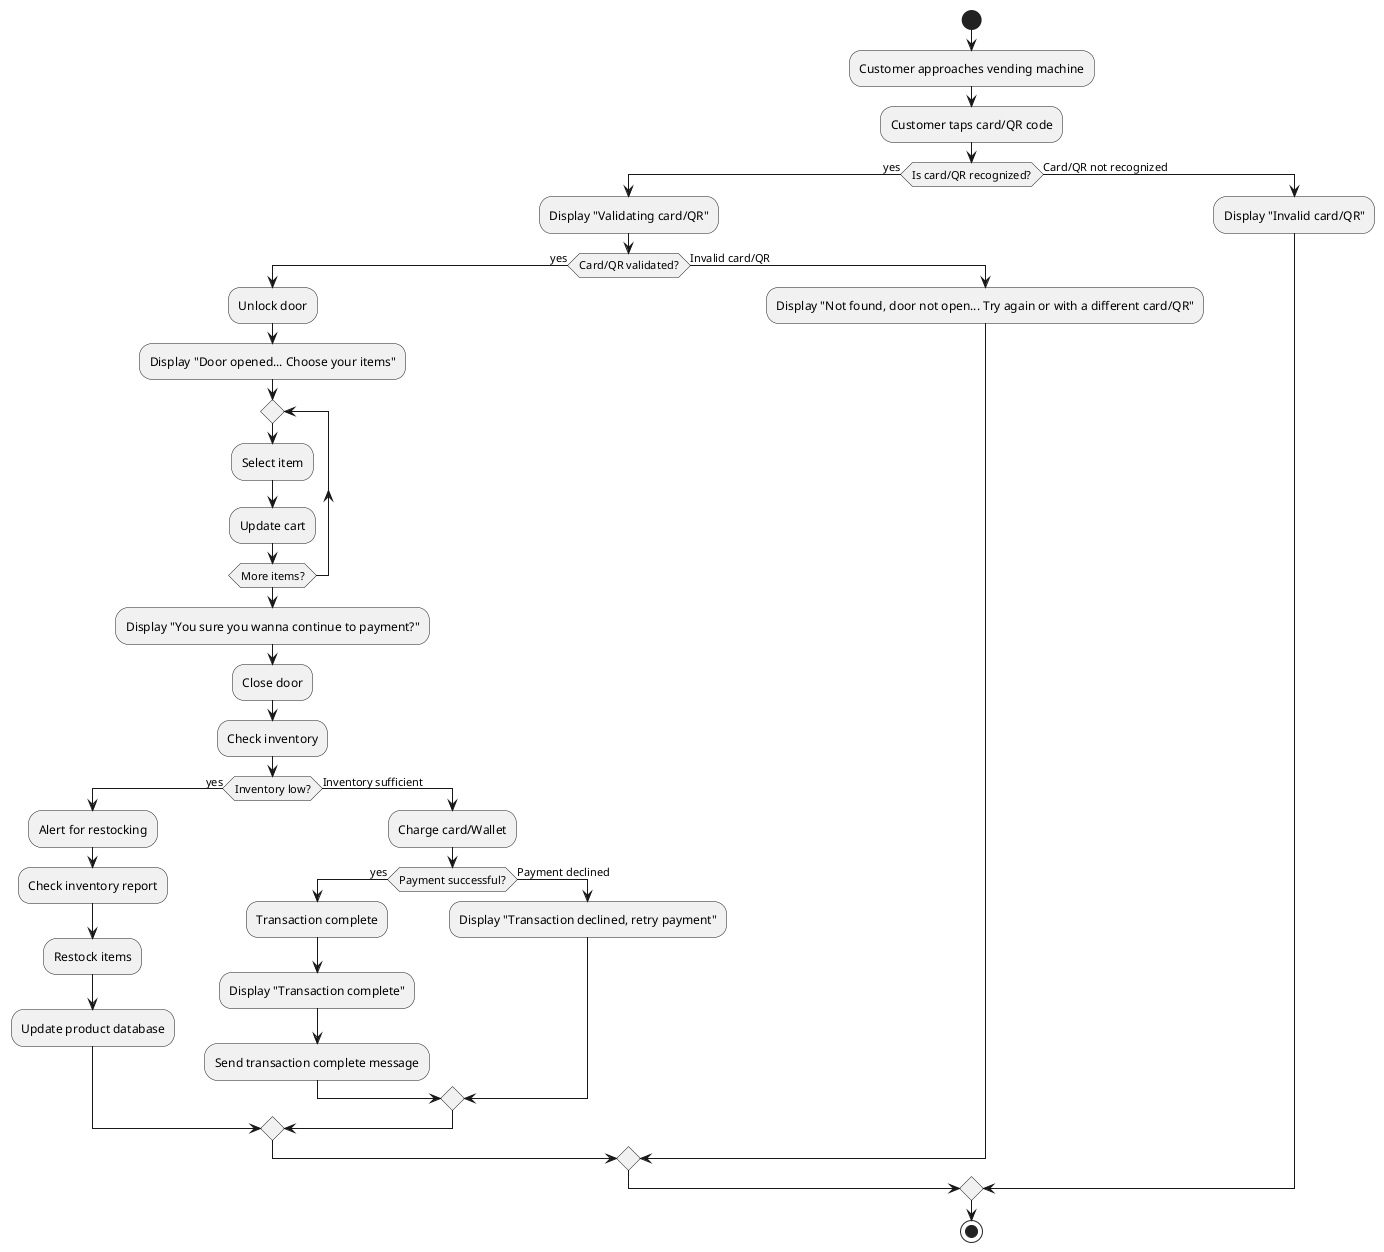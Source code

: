 @startuml activity

start
:Customer approaches vending machine;
:Customer taps card/QR code;
if (Is card/QR recognized?) then (yes)
  :Display "Validating card/QR";
  if (Card/QR validated?) then (yes)
    :Unlock door;
    :Display "Door opened... Choose your items";
    repeat
      :Select item;
      :Update cart;
    repeat while (More items?);
    :Display "You sure you wanna continue to payment?";
    :Close door;
    :Check inventory;
    if (Inventory low?) then (yes)
      :Alert for restocking;
      :Check inventory report;
      :Restock items;
      :Update product database;
    else (Inventory sufficient)
      :Charge card/Wallet;
      if (Payment successful?) then (yes)
        :Transaction complete;
        :Display "Transaction complete";
        :Send transaction complete message;
      else (Payment declined)
        :Display "Transaction declined, retry payment";
      endif
    endif
  else (Invalid card/QR)
    :Display "Not found, door not open... Try again or with a different card/QR";
  endif
else (Card/QR not recognized)
  :Display "Invalid card/QR";
endif
stop

@enduml
